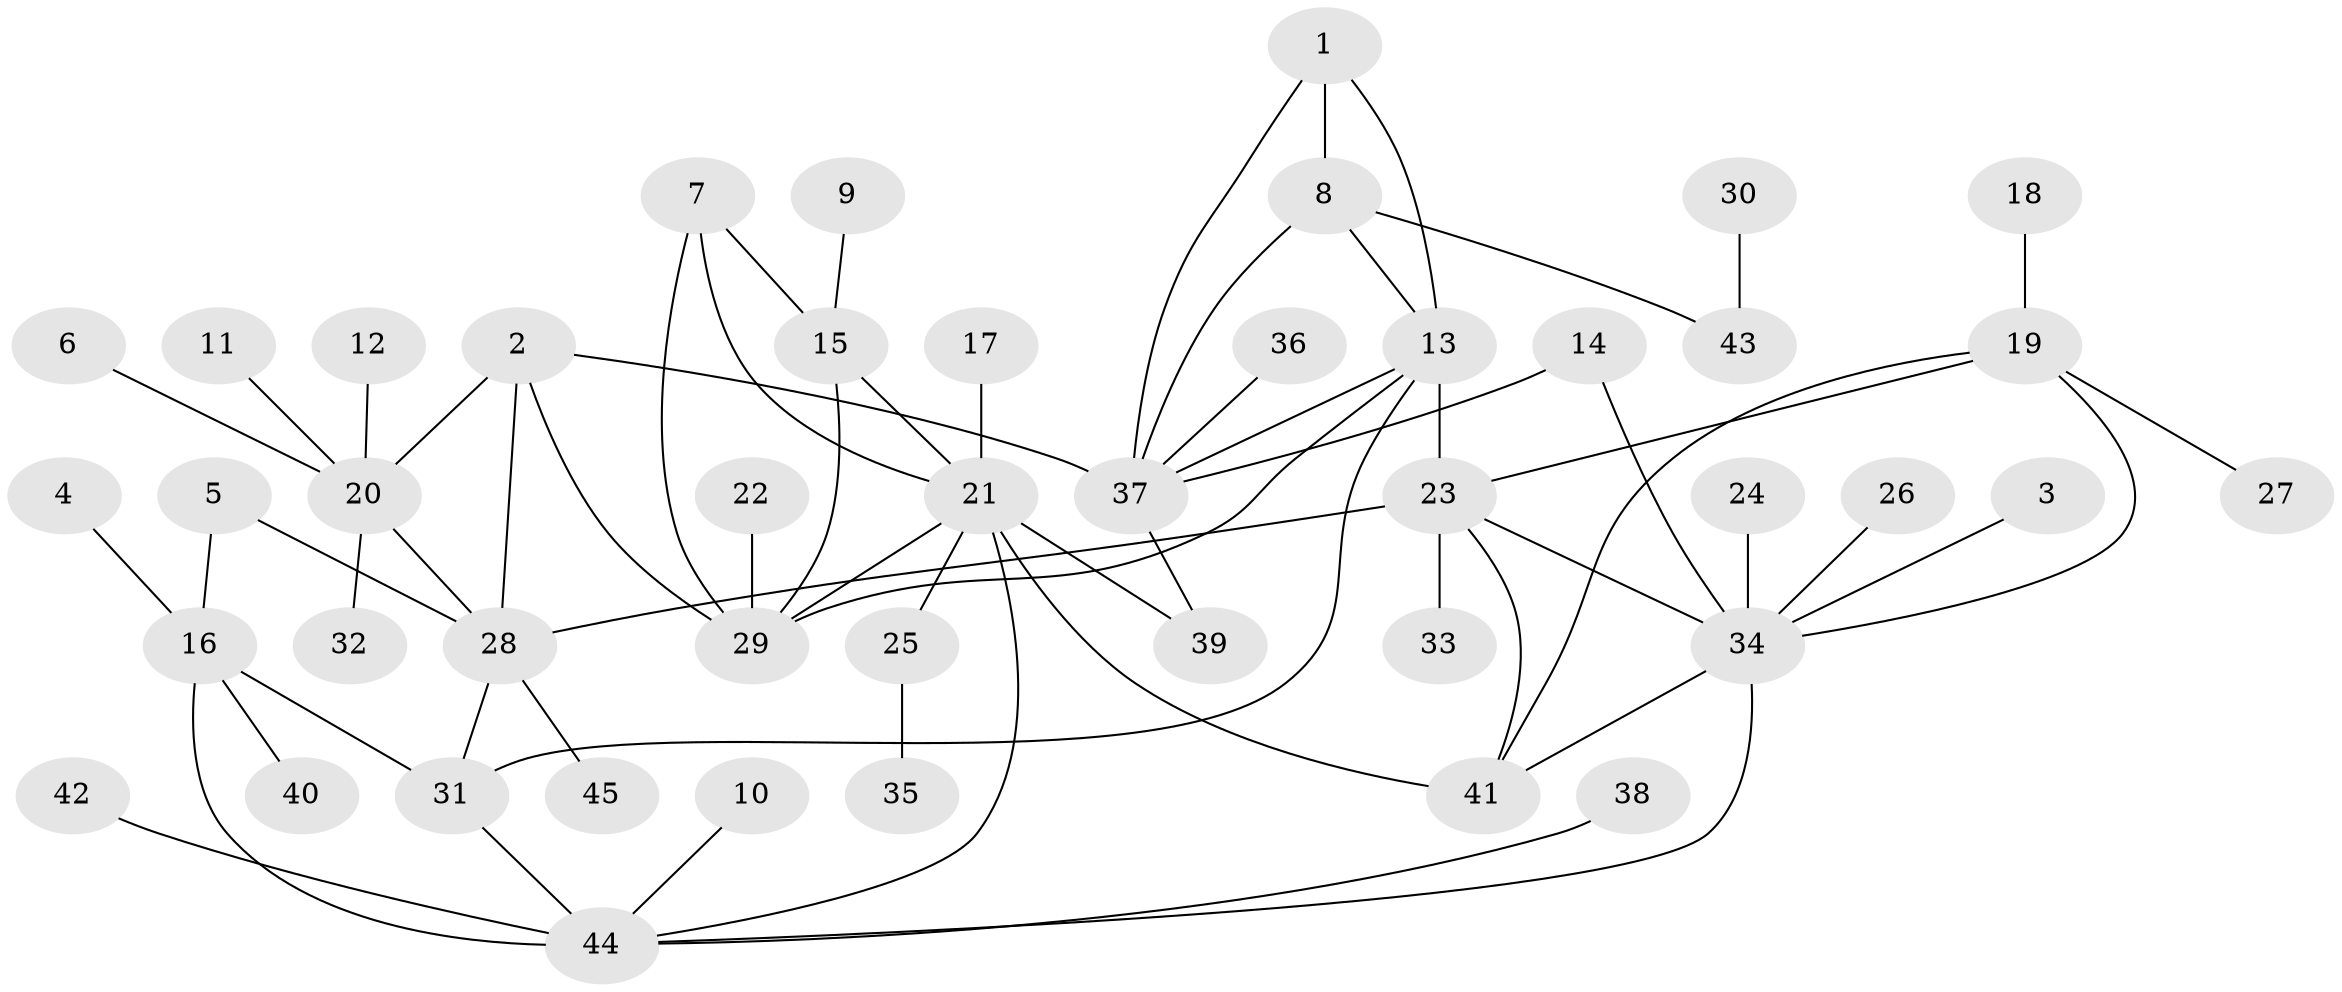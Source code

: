 // original degree distribution, {10: 0.02247191011235955, 6: 0.0449438202247191, 7: 0.011235955056179775, 8: 0.056179775280898875, 9: 0.02247191011235955, 3: 0.02247191011235955, 4: 0.02247191011235955, 5: 0.0449438202247191, 1: 0.5955056179775281, 2: 0.15730337078651685}
// Generated by graph-tools (version 1.1) at 2025/02/03/09/25 03:02:52]
// undirected, 45 vertices, 64 edges
graph export_dot {
graph [start="1"]
  node [color=gray90,style=filled];
  1;
  2;
  3;
  4;
  5;
  6;
  7;
  8;
  9;
  10;
  11;
  12;
  13;
  14;
  15;
  16;
  17;
  18;
  19;
  20;
  21;
  22;
  23;
  24;
  25;
  26;
  27;
  28;
  29;
  30;
  31;
  32;
  33;
  34;
  35;
  36;
  37;
  38;
  39;
  40;
  41;
  42;
  43;
  44;
  45;
  1 -- 8 [weight=1.0];
  1 -- 13 [weight=1.0];
  1 -- 37 [weight=1.0];
  2 -- 20 [weight=2.0];
  2 -- 28 [weight=1.0];
  2 -- 29 [weight=1.0];
  2 -- 37 [weight=1.0];
  3 -- 34 [weight=1.0];
  4 -- 16 [weight=1.0];
  5 -- 16 [weight=1.0];
  5 -- 28 [weight=1.0];
  6 -- 20 [weight=1.0];
  7 -- 15 [weight=1.0];
  7 -- 21 [weight=1.0];
  7 -- 29 [weight=1.0];
  8 -- 13 [weight=1.0];
  8 -- 37 [weight=1.0];
  8 -- 43 [weight=1.0];
  9 -- 15 [weight=1.0];
  10 -- 44 [weight=1.0];
  11 -- 20 [weight=1.0];
  12 -- 20 [weight=1.0];
  13 -- 23 [weight=1.0];
  13 -- 29 [weight=1.0];
  13 -- 31 [weight=1.0];
  13 -- 37 [weight=1.0];
  14 -- 34 [weight=1.0];
  14 -- 37 [weight=1.0];
  15 -- 21 [weight=1.0];
  15 -- 29 [weight=1.0];
  16 -- 31 [weight=2.0];
  16 -- 40 [weight=1.0];
  16 -- 44 [weight=1.0];
  17 -- 21 [weight=1.0];
  18 -- 19 [weight=1.0];
  19 -- 23 [weight=1.0];
  19 -- 27 [weight=1.0];
  19 -- 34 [weight=1.0];
  19 -- 41 [weight=1.0];
  20 -- 28 [weight=2.0];
  20 -- 32 [weight=1.0];
  21 -- 25 [weight=1.0];
  21 -- 29 [weight=1.0];
  21 -- 39 [weight=1.0];
  21 -- 41 [weight=1.0];
  21 -- 44 [weight=1.0];
  22 -- 29 [weight=1.0];
  23 -- 28 [weight=1.0];
  23 -- 33 [weight=1.0];
  23 -- 34 [weight=1.0];
  23 -- 41 [weight=1.0];
  24 -- 34 [weight=1.0];
  25 -- 35 [weight=1.0];
  26 -- 34 [weight=1.0];
  28 -- 31 [weight=1.0];
  28 -- 45 [weight=1.0];
  30 -- 43 [weight=1.0];
  31 -- 44 [weight=2.0];
  34 -- 41 [weight=1.0];
  34 -- 44 [weight=1.0];
  36 -- 37 [weight=1.0];
  37 -- 39 [weight=1.0];
  38 -- 44 [weight=1.0];
  42 -- 44 [weight=1.0];
}
